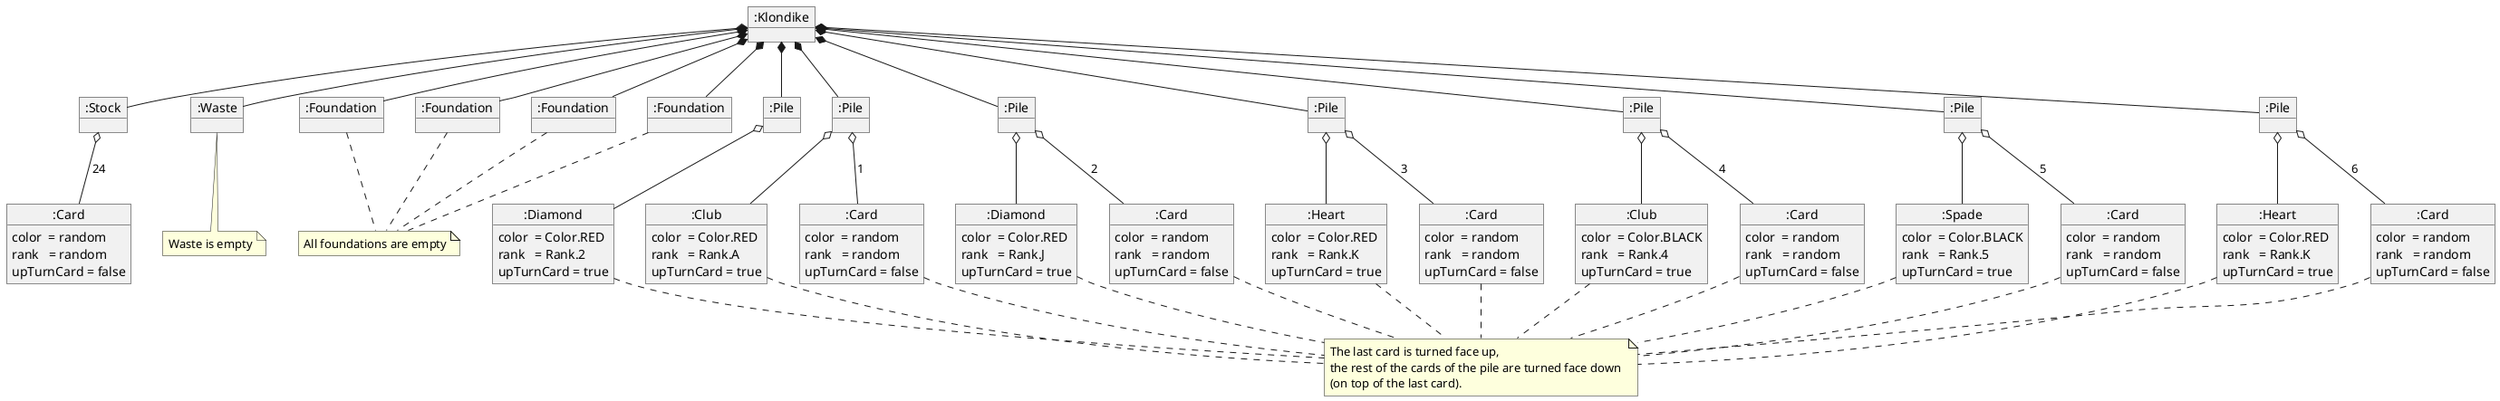 
@startuml initial-state


object ":Klondike" as klondike
object ":Stock" as stock
object ":Waste" as waste
object ":Foundation" as foundation1
object ":Foundation" as foundation2
object ":Foundation" as foundation3
object ":Foundation" as foundation4
object ":Pile" as pile1
object ":Pile" as pile2
object ":Pile" as pile3
object ":Pile" as pile4
object ":Pile" as pile5
object ":Pile" as pile6
object ":Pile" as pile7
object ":Card" as cardStock
object ":Diamond" as cardPile1
object ":Club" as cardPile2
object ":Card" as cardRandomPile2
object ":Diamond" as cardPile3
object ":Card" as cardRandomPile3
object ":Heart" as cardPile4
object ":Card" as cardRandomPile4
object ":Club" as cardPile5
object ":Card" as cardRandomPile5
object ":Spade" as cardPile6
object ":Card" as cardRandomPile6
object ":Heart" as cardPile7
object ":Card" as cardRandomPile7

'STOCK'
cardStock : color  = random
cardStock : rank   = random
cardStock : upTurnCard = false

stock o-- cardStock: 24


'WASTE'
note as noteWaste
Waste is empty
end note
waste .. noteWaste

'FOUNDATION'
note as noteFoundations
All foundations are empty
end note

foundation1 .. noteFoundations
foundation2 .. noteFoundations
foundation3 .. noteFoundations
foundation4 .. noteFoundations


'PILE 1'
cardPile1 : color  = Color.RED
cardPile1 : rank   = Rank.2
cardPile1 : upTurnCard = true

pile1 o-- cardPile1

'PILE 2'
cardRandomPile2 : color  = random
cardRandomPile2 : rank   = random
cardRandomPile2 : upTurnCard = false

cardPile2 : color  = Color.RED
cardPile2 : rank   = Rank.A
cardPile2 : upTurnCard = true

pile2 o-- cardPile2
pile2 o-- cardRandomPile2:1


'PILE 3'
cardRandomPile3 : color  = random
cardRandomPile3 : rank   = random
cardRandomPile3 : upTurnCard = false

cardPile3 : color  = Color.RED
cardPile3 : rank   = Rank.J
cardPile3 : upTurnCard = true

pile3 o-- cardPile3
pile3 o-- cardRandomPile3:2


'PILE 4'
cardRandomPile4 : color  = random
cardRandomPile4 : rank   = random
cardRandomPile4 : upTurnCard = false

cardPile4 : color  = Color.RED
cardPile4 : rank   = Rank.K
cardPile4 : upTurnCard = true

pile4 o-- cardPile4
pile4 o-- cardRandomPile4:3


'PILE 5'

cardRandomPile5 : color  = random
cardRandomPile5 : rank   = random
cardRandomPile5 : upTurnCard = false

cardPile5 : color  = Color.BLACK
cardPile5 : rank   = Rank.4
cardPile5 : upTurnCard = true

pile5 o-- cardPile5
pile5 o-- cardRandomPile5:4


'PILE 6'
cardRandomPile6 : color  = random
cardRandomPile6 : rank   = random
cardRandomPile6 : upTurnCard = false

cardPile6 : color  = Color.BLACK
cardPile6 : rank   = Rank.5
cardPile6 : upTurnCard = true

pile6 o-- cardPile6
pile6 o-- cardRandomPile6:5


'PILE 7'
cardRandomPile7 : color  = random
cardRandomPile7 : rank   = random
cardRandomPile7 : upTurnCard = false

cardPile7 : color  = Color.RED
cardPile7 : rank   = Rank.K
cardPile7 : upTurnCard = true

pile7 o-- cardPile7
pile7 o-- cardRandomPile7:6


'NOTE LAST CARD OF PILE'
note as noteLastCardOfPile
The last card is turned face up, 
the rest of the cards of the pile are turned face down 
(on top of the last card).
end note

cardPile1 .. noteLastCardOfPile
cardPile2 .. noteLastCardOfPile
cardPile3 .. noteLastCardOfPile
cardPile4 .. noteLastCardOfPile
cardPile5 .. noteLastCardOfPile
cardPile6 .. noteLastCardOfPile
cardPile7 .. noteLastCardOfPile

cardRandomPile2 .. noteLastCardOfPile
cardRandomPile3 .. noteLastCardOfPile
cardRandomPile4 .. noteLastCardOfPile
cardRandomPile5 .. noteLastCardOfPile
cardRandomPile6 .. noteLastCardOfPile
cardRandomPile7 .. noteLastCardOfPile

'KLONDIKE'
klondike *-- stock
klondike *-- waste
klondike *-- foundation1
klondike *-- foundation2
klondike *-- foundation3
klondike *-- foundation4
klondike *-- pile1
klondike *-- pile2
klondike *-- pile3
klondike *-- pile4
klondike *-- pile5
klondike *-- pile6
klondike *-- pile7

@enduml